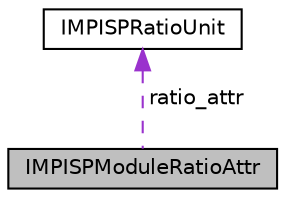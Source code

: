 digraph "IMPISPModuleRatioAttr"
{
 // LATEX_PDF_SIZE
  edge [fontname="Helvetica",fontsize="10",labelfontname="Helvetica",labelfontsize="10"];
  node [fontname="Helvetica",fontsize="10",shape=record];
  Node1 [label="IMPISPModuleRatioAttr",height=0.2,width=0.4,color="black", fillcolor="grey75", style="filled", fontcolor="black",tooltip="ISP 模块强度配置"];
  Node2 -> Node1 [dir="back",color="darkorchid3",fontsize="10",style="dashed",label=" ratio_attr" ,fontname="Helvetica"];
  Node2 [label="IMPISPRatioUnit",height=0.2,width=0.4,color="black", fillcolor="white", style="filled",URL="$struct_i_m_p_i_s_p_ratio_unit.html",tooltip="ISP 模块强度配置单元"];
}
